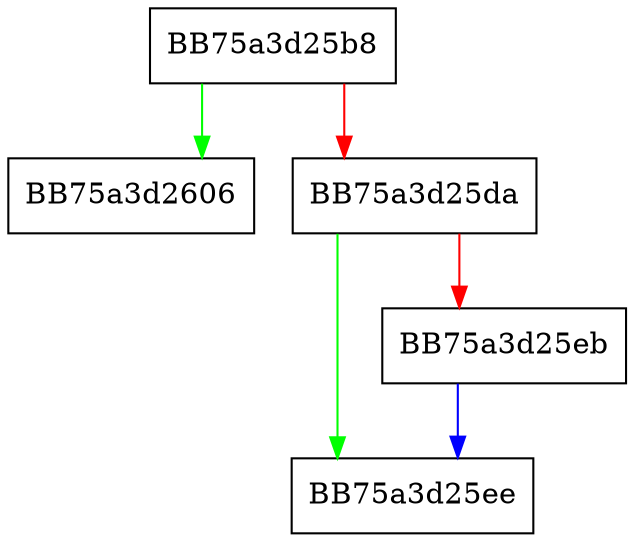 digraph substr {
  node [shape="box"];
  graph [splines=ortho];
  BB75a3d25b8 -> BB75a3d2606 [color="green"];
  BB75a3d25b8 -> BB75a3d25da [color="red"];
  BB75a3d25da -> BB75a3d25ee [color="green"];
  BB75a3d25da -> BB75a3d25eb [color="red"];
  BB75a3d25eb -> BB75a3d25ee [color="blue"];
}